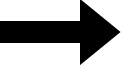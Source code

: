 <mxfile version="16.5.1" type="device"><diagram id="VruGXFszpwobydg65z6h" name="Page-1"><mxGraphModel dx="1422" dy="869" grid="1" gridSize="10" guides="1" tooltips="1" connect="1" arrows="1" fold="1" page="1" pageScale="1" pageWidth="850" pageHeight="1100" math="0" shadow="0"><root><mxCell id="0"/><mxCell id="1" parent="0"/><mxCell id="vl4LcdgRf5IXuXDmq0uF-1" value="" style="shape=flexArrow;endArrow=classic;html=1;rounded=0;fillColor=#000000;" edge="1" parent="1"><mxGeometry width="50" height="50" relative="1" as="geometry"><mxPoint x="390" y="420" as="sourcePoint"/><mxPoint x="450" y="420" as="targetPoint"/></mxGeometry></mxCell></root></mxGraphModel></diagram></mxfile>